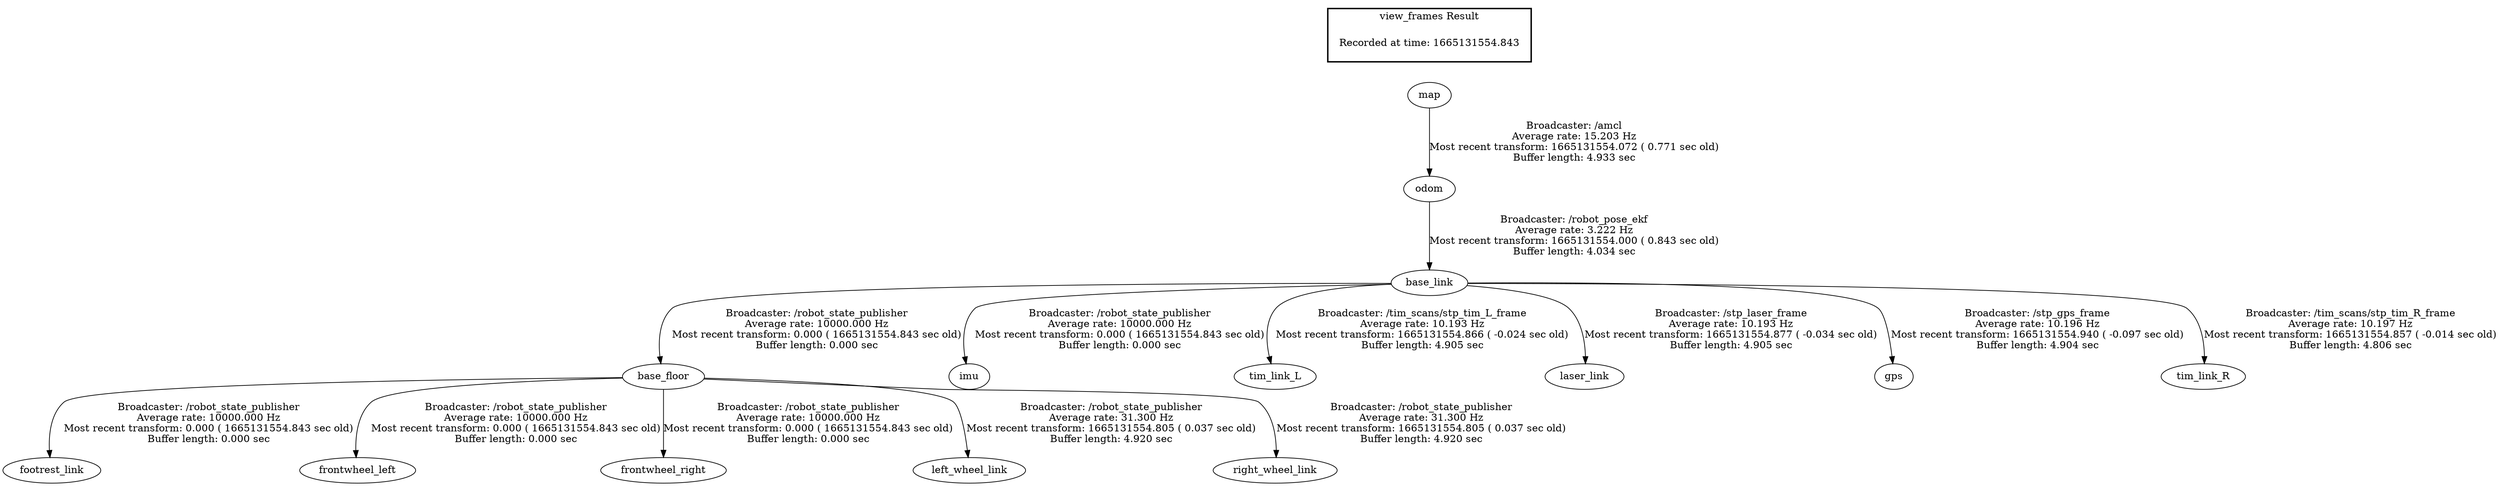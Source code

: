 digraph G {
"base_link" -> "base_floor"[label="Broadcaster: /robot_state_publisher\nAverage rate: 10000.000 Hz\nMost recent transform: 0.000 ( 1665131554.843 sec old)\nBuffer length: 0.000 sec\n"];
"odom" -> "base_link"[label="Broadcaster: /robot_pose_ekf\nAverage rate: 3.222 Hz\nMost recent transform: 1665131554.000 ( 0.843 sec old)\nBuffer length: 4.034 sec\n"];
"base_floor" -> "footrest_link"[label="Broadcaster: /robot_state_publisher\nAverage rate: 10000.000 Hz\nMost recent transform: 0.000 ( 1665131554.843 sec old)\nBuffer length: 0.000 sec\n"];
"base_floor" -> "frontwheel_left"[label="Broadcaster: /robot_state_publisher\nAverage rate: 10000.000 Hz\nMost recent transform: 0.000 ( 1665131554.843 sec old)\nBuffer length: 0.000 sec\n"];
"base_floor" -> "frontwheel_right"[label="Broadcaster: /robot_state_publisher\nAverage rate: 10000.000 Hz\nMost recent transform: 0.000 ( 1665131554.843 sec old)\nBuffer length: 0.000 sec\n"];
"base_link" -> "imu"[label="Broadcaster: /robot_state_publisher\nAverage rate: 10000.000 Hz\nMost recent transform: 0.000 ( 1665131554.843 sec old)\nBuffer length: 0.000 sec\n"];
"base_link" -> "tim_link_L"[label="Broadcaster: /tim_scans/stp_tim_L_frame\nAverage rate: 10.193 Hz\nMost recent transform: 1665131554.866 ( -0.024 sec old)\nBuffer length: 4.905 sec\n"];
"base_link" -> "laser_link"[label="Broadcaster: /stp_laser_frame\nAverage rate: 10.193 Hz\nMost recent transform: 1665131554.877 ( -0.034 sec old)\nBuffer length: 4.905 sec\n"];
"base_floor" -> "left_wheel_link"[label="Broadcaster: /robot_state_publisher\nAverage rate: 31.300 Hz\nMost recent transform: 1665131554.805 ( 0.037 sec old)\nBuffer length: 4.920 sec\n"];
"base_floor" -> "right_wheel_link"[label="Broadcaster: /robot_state_publisher\nAverage rate: 31.300 Hz\nMost recent transform: 1665131554.805 ( 0.037 sec old)\nBuffer length: 4.920 sec\n"];
"base_link" -> "gps"[label="Broadcaster: /stp_gps_frame\nAverage rate: 10.196 Hz\nMost recent transform: 1665131554.940 ( -0.097 sec old)\nBuffer length: 4.904 sec\n"];
"base_link" -> "tim_link_R"[label="Broadcaster: /tim_scans/stp_tim_R_frame\nAverage rate: 10.197 Hz\nMost recent transform: 1665131554.857 ( -0.014 sec old)\nBuffer length: 4.806 sec\n"];
"map" -> "odom"[label="Broadcaster: /amcl\nAverage rate: 15.203 Hz\nMost recent transform: 1665131554.072 ( 0.771 sec old)\nBuffer length: 4.933 sec\n"];
edge [style=invis];
 subgraph cluster_legend { style=bold; color=black; label ="view_frames Result";
"Recorded at time: 1665131554.843"[ shape=plaintext ] ;
 }->"map";
}